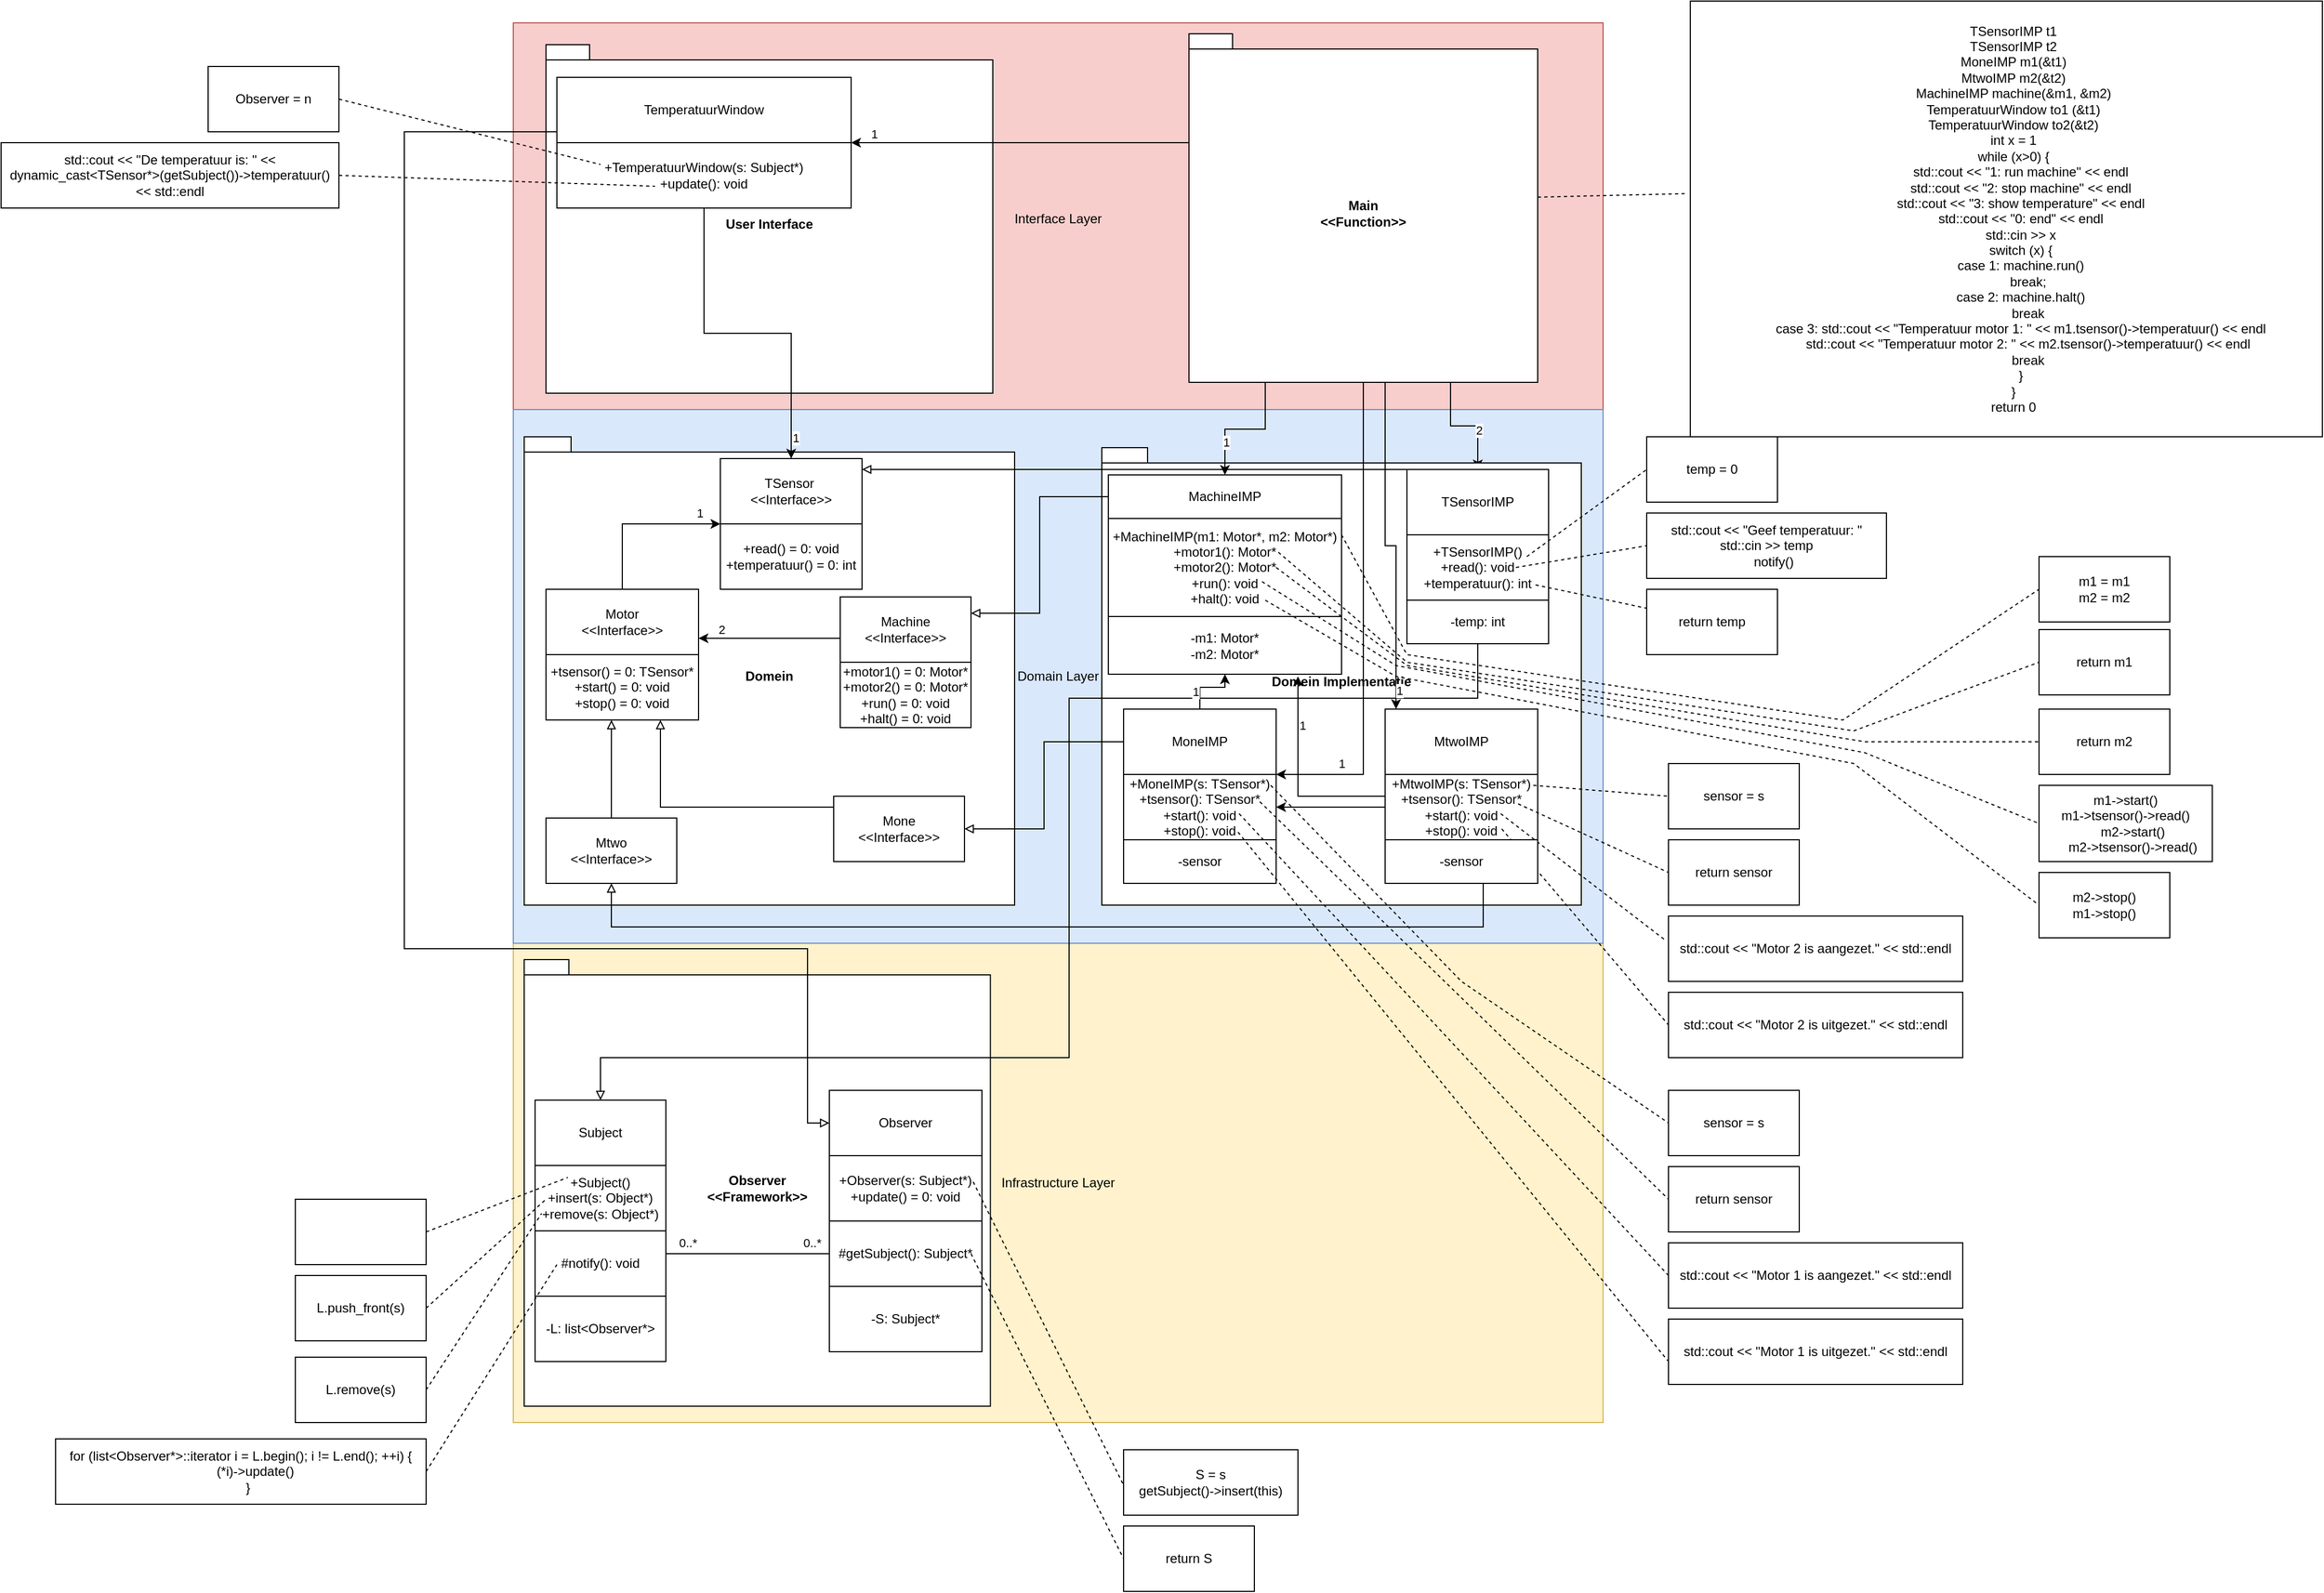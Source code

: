 <mxfile version="21.3.7" type="device">
  <diagram name="Pagina-1" id="yC-AG7X7mgxo6E1YD-5C">
    <mxGraphModel dx="2048" dy="1863" grid="1" gridSize="10" guides="1" tooltips="1" connect="1" arrows="1" fold="1" page="1" pageScale="1" pageWidth="827" pageHeight="1169" math="0" shadow="0">
      <root>
        <mxCell id="0" />
        <mxCell id="1" parent="0" />
        <mxCell id="Kxxd0aBfSA8q7dgwN72d-8" value="" style="group" parent="1" vertex="1" connectable="0">
          <mxGeometry width="1000" height="1285" as="geometry" />
        </mxCell>
        <mxCell id="W23P32Y-80gLwB7u09Wh-1" value="Interface Layer" style="rounded=0;whiteSpace=wrap;html=1;fillColor=#f8cecc;strokeColor=#b85450;" parent="Kxxd0aBfSA8q7dgwN72d-8" vertex="1">
          <mxGeometry width="1000.0" height="360" as="geometry" />
        </mxCell>
        <mxCell id="W23P32Y-80gLwB7u09Wh-3" value="Infrastructure Layer" style="rounded=0;whiteSpace=wrap;html=1;fillColor=#fff2cc;strokeColor=#d6b656;" parent="Kxxd0aBfSA8q7dgwN72d-8" vertex="1">
          <mxGeometry y="845" width="1000.0" height="440" as="geometry" />
        </mxCell>
        <mxCell id="W23P32Y-80gLwB7u09Wh-2" value="Domain Layer" style="rounded=0;whiteSpace=wrap;html=1;fillColor=#dae8fc;strokeColor=#6c8ebf;" parent="Kxxd0aBfSA8q7dgwN72d-8" vertex="1">
          <mxGeometry y="355" width="1000.0" height="490" as="geometry" />
        </mxCell>
        <mxCell id="W23P32Y-80gLwB7u09Wh-28" value="Observer&lt;br&gt;&amp;lt;&amp;lt;Framework&amp;gt;&amp;gt;" style="shape=folder;fontStyle=1;spacingTop=10;tabWidth=40;tabHeight=14;tabPosition=left;html=1;whiteSpace=wrap;" parent="Kxxd0aBfSA8q7dgwN72d-8" vertex="1">
          <mxGeometry x="10" y="860" width="427.77" height="410" as="geometry" />
        </mxCell>
        <mxCell id="W23P32Y-80gLwB7u09Wh-42" value="" style="group" parent="Kxxd0aBfSA8q7dgwN72d-8" vertex="1" connectable="0">
          <mxGeometry x="290" y="980" width="140" height="180" as="geometry" />
        </mxCell>
        <mxCell id="W23P32Y-80gLwB7u09Wh-19" value="Observer" style="rounded=0;whiteSpace=wrap;html=1;" parent="W23P32Y-80gLwB7u09Wh-42" vertex="1">
          <mxGeometry width="140" height="60" as="geometry" />
        </mxCell>
        <mxCell id="W23P32Y-80gLwB7u09Wh-39" value="+Observer(s: Subject*)&lt;br&gt;+update() = 0: void" style="rounded=0;whiteSpace=wrap;html=1;" parent="W23P32Y-80gLwB7u09Wh-42" vertex="1">
          <mxGeometry y="60" width="140" height="60" as="geometry" />
        </mxCell>
        <mxCell id="W23P32Y-80gLwB7u09Wh-41" value="#getSubject(): Subject*" style="rounded=0;whiteSpace=wrap;html=1;" parent="W23P32Y-80gLwB7u09Wh-42" vertex="1">
          <mxGeometry y="120" width="140" height="60" as="geometry" />
        </mxCell>
        <mxCell id="JCw252zks9G9PlsVkuu1-75" value="" style="endArrow=none;dashed=1;html=1;rounded=0;entryX=0.009;entryY=0.59;entryDx=0;entryDy=0;entryPerimeter=0;" parent="W23P32Y-80gLwB7u09Wh-42" target="JCw252zks9G9PlsVkuu1-73" edge="1">
          <mxGeometry width="50" height="50" relative="1" as="geometry">
            <mxPoint x="132" y="84" as="sourcePoint" />
            <mxPoint x="182" y="34" as="targetPoint" />
          </mxGeometry>
        </mxCell>
        <mxCell id="JCw252zks9G9PlsVkuu1-76" value="" style="endArrow=none;dashed=1;html=1;rounded=0;entryX=0;entryY=0.5;entryDx=0;entryDy=0;" parent="W23P32Y-80gLwB7u09Wh-42" target="JCw252zks9G9PlsVkuu1-74" edge="1">
          <mxGeometry width="50" height="50" relative="1" as="geometry">
            <mxPoint x="130" y="150" as="sourcePoint" />
            <mxPoint x="180" y="100" as="targetPoint" />
          </mxGeometry>
        </mxCell>
        <mxCell id="JCw252zks9G9PlsVkuu1-83" style="edgeStyle=orthogonalEdgeStyle;rounded=0;orthogonalLoop=1;jettySize=auto;html=1;exitX=0.75;exitY=1;exitDx=0;exitDy=0;exitPerimeter=0;" parent="Kxxd0aBfSA8q7dgwN72d-8" source="W23P32Y-80gLwB7u09Wh-30" target="W23P32Y-80gLwB7u09Wh-24" edge="1">
          <mxGeometry relative="1" as="geometry" />
        </mxCell>
        <mxCell id="JCw252zks9G9PlsVkuu1-84" value="2" style="edgeLabel;html=1;align=center;verticalAlign=middle;resizable=0;points=[];" parent="JCw252zks9G9PlsVkuu1-83" vertex="1" connectable="0">
          <mxGeometry x="0.312" y="1" relative="1" as="geometry">
            <mxPoint as="offset" />
          </mxGeometry>
        </mxCell>
        <mxCell id="W23P32Y-80gLwB7u09Wh-30" value="Main&lt;br&gt;&amp;lt;&amp;lt;Function&amp;gt;&amp;gt;" style="shape=folder;fontStyle=1;spacingTop=10;tabWidth=40;tabHeight=14;tabPosition=left;html=1;whiteSpace=wrap;" parent="Kxxd0aBfSA8q7dgwN72d-8" vertex="1">
          <mxGeometry x="620" y="10" width="320" height="320" as="geometry" />
        </mxCell>
        <mxCell id="Kxxd0aBfSA8q7dgwN72d-10" style="edgeStyle=orthogonalEdgeStyle;rounded=0;orthogonalLoop=1;jettySize=auto;html=1;exitX=1;exitY=0.5;exitDx=0;exitDy=0;entryX=0;entryY=0.5;entryDx=0;entryDy=0;endArrow=none;endFill=0;" parent="Kxxd0aBfSA8q7dgwN72d-8" source="W23P32Y-80gLwB7u09Wh-43" target="W23P32Y-80gLwB7u09Wh-41" edge="1">
          <mxGeometry relative="1" as="geometry">
            <Array as="points">
              <mxPoint x="140" y="1130" />
            </Array>
          </mxGeometry>
        </mxCell>
        <mxCell id="Kxxd0aBfSA8q7dgwN72d-11" value="0..*" style="edgeLabel;html=1;align=center;verticalAlign=middle;resizable=0;points=[];" parent="Kxxd0aBfSA8q7dgwN72d-10" vertex="1" connectable="0">
          <mxGeometry x="0.841" y="1" relative="1" as="geometry">
            <mxPoint y="-9" as="offset" />
          </mxGeometry>
        </mxCell>
        <mxCell id="Kxxd0aBfSA8q7dgwN72d-12" value="0..*" style="edgeLabel;html=1;align=center;verticalAlign=middle;resizable=0;points=[];" parent="Kxxd0aBfSA8q7dgwN72d-10" vertex="1" connectable="0">
          <mxGeometry x="-0.804" y="1" relative="1" as="geometry">
            <mxPoint x="19" y="21" as="offset" />
          </mxGeometry>
        </mxCell>
        <mxCell id="W23P32Y-80gLwB7u09Wh-26" value="Domein Implementatie" style="shape=folder;fontStyle=1;spacingTop=10;tabWidth=40;tabHeight=14;tabPosition=left;html=1;whiteSpace=wrap;" parent="Kxxd0aBfSA8q7dgwN72d-8" vertex="1">
          <mxGeometry x="540" y="390" width="440" height="420" as="geometry" />
        </mxCell>
        <mxCell id="JCw252zks9G9PlsVkuu1-9" value="" style="group" parent="Kxxd0aBfSA8q7dgwN72d-8" vertex="1" connectable="0">
          <mxGeometry x="820" y="410" width="130" height="160" as="geometry" />
        </mxCell>
        <mxCell id="Kxxd0aBfSA8q7dgwN72d-25" value="" style="group" parent="JCw252zks9G9PlsVkuu1-9" vertex="1" connectable="0">
          <mxGeometry width="130" height="120" as="geometry" />
        </mxCell>
        <mxCell id="W23P32Y-80gLwB7u09Wh-24" value="TSensorIMP" style="rounded=0;whiteSpace=wrap;html=1;" parent="Kxxd0aBfSA8q7dgwN72d-25" vertex="1">
          <mxGeometry width="130" height="60" as="geometry" />
        </mxCell>
        <mxCell id="Kxxd0aBfSA8q7dgwN72d-24" value="+TSensorIMP()&lt;br&gt;+read(): void&lt;br&gt;+temperatuur(): int" style="rounded=0;whiteSpace=wrap;html=1;" parent="Kxxd0aBfSA8q7dgwN72d-25" vertex="1">
          <mxGeometry y="60" width="130" height="60" as="geometry" />
        </mxCell>
        <mxCell id="JCw252zks9G9PlsVkuu1-14" value="" style="endArrow=none;dashed=1;html=1;rounded=0;" parent="Kxxd0aBfSA8q7dgwN72d-25" edge="1">
          <mxGeometry width="50" height="50" relative="1" as="geometry">
            <mxPoint x="110" y="80" as="sourcePoint" />
            <mxPoint x="220" as="targetPoint" />
          </mxGeometry>
        </mxCell>
        <mxCell id="JCw252zks9G9PlsVkuu1-15" value="" style="endArrow=none;dashed=1;html=1;rounded=0;entryX=0;entryY=0.5;entryDx=0;entryDy=0;" parent="Kxxd0aBfSA8q7dgwN72d-25" target="JCw252zks9G9PlsVkuu1-11" edge="1">
          <mxGeometry width="50" height="50" relative="1" as="geometry">
            <mxPoint x="100" y="90" as="sourcePoint" />
            <mxPoint x="150" y="40" as="targetPoint" />
          </mxGeometry>
        </mxCell>
        <mxCell id="JCw252zks9G9PlsVkuu1-16" value="" style="endArrow=none;dashed=1;html=1;rounded=0;" parent="Kxxd0aBfSA8q7dgwN72d-25" target="JCw252zks9G9PlsVkuu1-13" edge="1">
          <mxGeometry width="50" height="50" relative="1" as="geometry">
            <mxPoint x="118" y="106" as="sourcePoint" />
            <mxPoint x="168" y="56" as="targetPoint" />
          </mxGeometry>
        </mxCell>
        <mxCell id="JCw252zks9G9PlsVkuu1-8" value="-temp: int" style="rounded=0;whiteSpace=wrap;html=1;" parent="JCw252zks9G9PlsVkuu1-9" vertex="1">
          <mxGeometry y="120" width="130" height="40" as="geometry" />
        </mxCell>
        <mxCell id="JCw252zks9G9PlsVkuu1-22" value="" style="group" parent="Kxxd0aBfSA8q7dgwN72d-8" vertex="1" connectable="0">
          <mxGeometry x="546" y="415" width="214" height="183" as="geometry" />
        </mxCell>
        <mxCell id="JCw252zks9G9PlsVkuu1-18" value="-m1: Motor*&lt;br&gt;-m2: Motor*" style="rounded=0;whiteSpace=wrap;html=1;" parent="JCw252zks9G9PlsVkuu1-22" vertex="1">
          <mxGeometry y="130" width="214" height="53" as="geometry" />
        </mxCell>
        <mxCell id="Kxxd0aBfSA8q7dgwN72d-22" value="" style="group" parent="JCw252zks9G9PlsVkuu1-22" vertex="1" connectable="0">
          <mxGeometry width="214" height="130" as="geometry" />
        </mxCell>
        <mxCell id="W23P32Y-80gLwB7u09Wh-21" value="MachineIMP" style="rounded=0;whiteSpace=wrap;html=1;" parent="Kxxd0aBfSA8q7dgwN72d-22" vertex="1">
          <mxGeometry width="214" height="40" as="geometry" />
        </mxCell>
        <mxCell id="Kxxd0aBfSA8q7dgwN72d-21" value="+MachineIMP(m1: Motor*, m2: Motor*)&lt;br&gt;+motor1(): Motor*&lt;br&gt;+motor2(): Motor*&lt;br&gt;+run(): void&lt;br&gt;+halt(): void" style="rounded=0;whiteSpace=wrap;html=1;" parent="Kxxd0aBfSA8q7dgwN72d-22" vertex="1">
          <mxGeometry y="40" width="214" height="90" as="geometry" />
        </mxCell>
        <mxCell id="JCw252zks9G9PlsVkuu1-30" value="" style="endArrow=none;dashed=1;html=1;rounded=0;entryX=0;entryY=0.5;entryDx=0;entryDy=0;" parent="Kxxd0aBfSA8q7dgwN72d-22" target="JCw252zks9G9PlsVkuu1-23" edge="1">
          <mxGeometry width="50" height="50" relative="1" as="geometry">
            <mxPoint x="156" y="71" as="sourcePoint" />
            <mxPoint x="206" y="21" as="targetPoint" />
            <Array as="points">
              <mxPoint x="274" y="172" />
              <mxPoint x="684" y="235" />
            </Array>
          </mxGeometry>
        </mxCell>
        <mxCell id="JCw252zks9G9PlsVkuu1-32" value="" style="endArrow=none;dashed=1;html=1;rounded=0;entryX=0;entryY=0.5;entryDx=0;entryDy=0;" parent="Kxxd0aBfSA8q7dgwN72d-22" target="JCw252zks9G9PlsVkuu1-24" edge="1">
          <mxGeometry width="50" height="50" relative="1" as="geometry">
            <mxPoint x="154" y="85" as="sourcePoint" />
            <mxPoint x="204" y="35" as="targetPoint" />
            <Array as="points">
              <mxPoint x="274" y="175" />
              <mxPoint x="694" y="245" />
            </Array>
          </mxGeometry>
        </mxCell>
        <mxCell id="JCw252zks9G9PlsVkuu1-33" value="" style="endArrow=none;dashed=1;html=1;rounded=0;entryX=0;entryY=0.5;entryDx=0;entryDy=0;" parent="Kxxd0aBfSA8q7dgwN72d-22" target="JCw252zks9G9PlsVkuu1-25" edge="1">
          <mxGeometry width="50" height="50" relative="1" as="geometry">
            <mxPoint x="141" y="98" as="sourcePoint" />
            <mxPoint x="191" y="48" as="targetPoint" />
            <Array as="points">
              <mxPoint x="264" y="175" />
              <mxPoint x="694" y="255" />
            </Array>
          </mxGeometry>
        </mxCell>
        <mxCell id="JCw252zks9G9PlsVkuu1-34" value="" style="endArrow=none;dashed=1;html=1;rounded=0;entryX=0;entryY=0.5;entryDx=0;entryDy=0;" parent="Kxxd0aBfSA8q7dgwN72d-22" target="JCw252zks9G9PlsVkuu1-28" edge="1">
          <mxGeometry width="50" height="50" relative="1" as="geometry">
            <mxPoint x="144" y="115" as="sourcePoint" />
            <mxPoint x="194" y="65" as="targetPoint" />
            <Array as="points">
              <mxPoint x="264" y="185" />
              <mxPoint x="684" y="265" />
            </Array>
          </mxGeometry>
        </mxCell>
        <mxCell id="JCw252zks9G9PlsVkuu1-29" value="" style="endArrow=none;dashed=1;html=1;rounded=0;entryX=0;entryY=0.5;entryDx=0;entryDy=0;" parent="Kxxd0aBfSA8q7dgwN72d-8" target="JCw252zks9G9PlsVkuu1-20" edge="1">
          <mxGeometry width="50" height="50" relative="1" as="geometry">
            <mxPoint x="760" y="470" as="sourcePoint" />
            <mxPoint x="870" y="350" as="targetPoint" />
            <Array as="points">
              <mxPoint x="820" y="580" />
              <mxPoint x="1220" y="640" />
            </Array>
          </mxGeometry>
        </mxCell>
        <mxCell id="JCw252zks9G9PlsVkuu1-37" value="" style="group" parent="Kxxd0aBfSA8q7dgwN72d-8" vertex="1" connectable="0">
          <mxGeometry x="560" y="630" width="140" height="160" as="geometry" />
        </mxCell>
        <mxCell id="JCw252zks9G9PlsVkuu1-36" value="-sensor" style="rounded=0;whiteSpace=wrap;html=1;" parent="JCw252zks9G9PlsVkuu1-37" vertex="1">
          <mxGeometry y="120" width="140" height="40" as="geometry" />
        </mxCell>
        <mxCell id="Kxxd0aBfSA8q7dgwN72d-30" value="" style="group" parent="JCw252zks9G9PlsVkuu1-37" vertex="1" connectable="0">
          <mxGeometry width="140" height="120" as="geometry" />
        </mxCell>
        <mxCell id="W23P32Y-80gLwB7u09Wh-25" value="MoneIMP" style="rounded=0;whiteSpace=wrap;html=1;" parent="Kxxd0aBfSA8q7dgwN72d-30" vertex="1">
          <mxGeometry width="140" height="60" as="geometry" />
        </mxCell>
        <mxCell id="Kxxd0aBfSA8q7dgwN72d-29" value="+MoneIMP(s: TSensor*)&lt;br&gt;+tsensor(): TSensor*&lt;br&gt;+start(): void&lt;br&gt;+stop(): void" style="rounded=0;whiteSpace=wrap;html=1;" parent="Kxxd0aBfSA8q7dgwN72d-30" vertex="1">
          <mxGeometry y="60" width="140" height="60" as="geometry" />
        </mxCell>
        <mxCell id="JCw252zks9G9PlsVkuu1-55" value="" style="endArrow=none;dashed=1;html=1;rounded=0;entryX=0;entryY=0.5;entryDx=0;entryDy=0;" parent="Kxxd0aBfSA8q7dgwN72d-30" target="JCw252zks9G9PlsVkuu1-51" edge="1">
          <mxGeometry width="50" height="50" relative="1" as="geometry">
            <mxPoint x="135" y="70" as="sourcePoint" />
            <mxPoint x="185" y="20" as="targetPoint" />
            <Array as="points">
              <mxPoint x="310" y="250" />
            </Array>
          </mxGeometry>
        </mxCell>
        <mxCell id="JCw252zks9G9PlsVkuu1-57" value="" style="endArrow=none;dashed=1;html=1;rounded=0;entryX=0;entryY=0.5;entryDx=0;entryDy=0;" parent="Kxxd0aBfSA8q7dgwN72d-30" target="JCw252zks9G9PlsVkuu1-52" edge="1">
          <mxGeometry width="50" height="50" relative="1" as="geometry">
            <mxPoint x="125" y="85" as="sourcePoint" />
            <mxPoint x="175" y="35" as="targetPoint" />
          </mxGeometry>
        </mxCell>
        <mxCell id="JCw252zks9G9PlsVkuu1-59" value="" style="endArrow=none;dashed=1;html=1;rounded=0;entryX=0;entryY=0.5;entryDx=0;entryDy=0;" parent="Kxxd0aBfSA8q7dgwN72d-30" target="JCw252zks9G9PlsVkuu1-53" edge="1">
          <mxGeometry width="50" height="50" relative="1" as="geometry">
            <mxPoint x="106" y="96" as="sourcePoint" />
            <mxPoint x="156" y="46" as="targetPoint" />
          </mxGeometry>
        </mxCell>
        <mxCell id="JCw252zks9G9PlsVkuu1-60" value="" style="endArrow=none;dashed=1;html=1;rounded=0;entryX=-0.002;entryY=0.639;entryDx=0;entryDy=0;entryPerimeter=0;" parent="Kxxd0aBfSA8q7dgwN72d-30" target="JCw252zks9G9PlsVkuu1-54" edge="1">
          <mxGeometry width="50" height="50" relative="1" as="geometry">
            <mxPoint x="105" y="113" as="sourcePoint" />
            <mxPoint x="155" y="63" as="targetPoint" />
          </mxGeometry>
        </mxCell>
        <mxCell id="JCw252zks9G9PlsVkuu1-38" value="" style="group" parent="Kxxd0aBfSA8q7dgwN72d-8" vertex="1" connectable="0">
          <mxGeometry x="800" y="630" width="140" height="160" as="geometry" />
        </mxCell>
        <mxCell id="JCw252zks9G9PlsVkuu1-39" value="" style="group" parent="JCw252zks9G9PlsVkuu1-38" vertex="1" connectable="0">
          <mxGeometry width="140" height="120" as="geometry" />
        </mxCell>
        <mxCell id="JCw252zks9G9PlsVkuu1-40" value="MtwoIMP" style="rounded=0;whiteSpace=wrap;html=1;" parent="JCw252zks9G9PlsVkuu1-39" vertex="1">
          <mxGeometry width="140" height="60" as="geometry" />
        </mxCell>
        <mxCell id="JCw252zks9G9PlsVkuu1-93" style="edgeStyle=orthogonalEdgeStyle;rounded=0;orthogonalLoop=1;jettySize=auto;html=1;" parent="JCw252zks9G9PlsVkuu1-39" source="JCw252zks9G9PlsVkuu1-41" edge="1">
          <mxGeometry relative="1" as="geometry">
            <mxPoint x="-80" y="-30" as="targetPoint" />
            <Array as="points">
              <mxPoint x="-80" y="80" />
            </Array>
          </mxGeometry>
        </mxCell>
        <mxCell id="JCw252zks9G9PlsVkuu1-94" value="1" style="edgeLabel;html=1;align=center;verticalAlign=middle;resizable=0;points=[];" parent="JCw252zks9G9PlsVkuu1-93" vertex="1" connectable="0">
          <mxGeometry x="0.53" y="-4" relative="1" as="geometry">
            <mxPoint as="offset" />
          </mxGeometry>
        </mxCell>
        <mxCell id="JCw252zks9G9PlsVkuu1-41" value="+MtwoIMP(s: TSensor*)&lt;br&gt;+tsensor(): TSensor*&lt;br&gt;+start(): void&lt;br&gt;+stop(): void" style="rounded=0;whiteSpace=wrap;html=1;" parent="JCw252zks9G9PlsVkuu1-39" vertex="1">
          <mxGeometry y="60" width="140" height="60" as="geometry" />
        </mxCell>
        <mxCell id="JCw252zks9G9PlsVkuu1-43" value="" style="endArrow=none;dashed=1;html=1;rounded=0;" parent="JCw252zks9G9PlsVkuu1-39" edge="1">
          <mxGeometry width="50" height="50" relative="1" as="geometry">
            <mxPoint x="136" y="70" as="sourcePoint" />
            <mxPoint x="260" y="80" as="targetPoint" />
          </mxGeometry>
        </mxCell>
        <mxCell id="JCw252zks9G9PlsVkuu1-48" value="" style="endArrow=none;dashed=1;html=1;rounded=0;entryX=0;entryY=0.5;entryDx=0;entryDy=0;" parent="JCw252zks9G9PlsVkuu1-39" target="JCw252zks9G9PlsVkuu1-45" edge="1">
          <mxGeometry width="50" height="50" relative="1" as="geometry">
            <mxPoint x="122" y="87" as="sourcePoint" />
            <mxPoint x="172" y="37" as="targetPoint" />
          </mxGeometry>
        </mxCell>
        <mxCell id="JCw252zks9G9PlsVkuu1-49" value="" style="endArrow=none;dashed=1;html=1;rounded=0;entryX=-0.007;entryY=0.383;entryDx=0;entryDy=0;entryPerimeter=0;" parent="JCw252zks9G9PlsVkuu1-39" target="JCw252zks9G9PlsVkuu1-46" edge="1">
          <mxGeometry width="50" height="50" relative="1" as="geometry">
            <mxPoint x="106" y="96" as="sourcePoint" />
            <mxPoint x="156" y="46" as="targetPoint" />
          </mxGeometry>
        </mxCell>
        <mxCell id="JCw252zks9G9PlsVkuu1-50" value="" style="endArrow=none;dashed=1;html=1;rounded=0;entryX=0;entryY=0.5;entryDx=0;entryDy=0;" parent="JCw252zks9G9PlsVkuu1-39" target="JCw252zks9G9PlsVkuu1-47" edge="1">
          <mxGeometry width="50" height="50" relative="1" as="geometry">
            <mxPoint x="107" y="110" as="sourcePoint" />
            <mxPoint x="157" y="60" as="targetPoint" />
          </mxGeometry>
        </mxCell>
        <mxCell id="JCw252zks9G9PlsVkuu1-42" value="-sensor" style="rounded=0;whiteSpace=wrap;html=1;" parent="JCw252zks9G9PlsVkuu1-38" vertex="1">
          <mxGeometry y="120" width="140" height="40" as="geometry" />
        </mxCell>
        <mxCell id="W23P32Y-80gLwB7u09Wh-45" value="" style="group" parent="Kxxd0aBfSA8q7dgwN72d-8" vertex="1" connectable="0">
          <mxGeometry x="20" y="989" width="120" height="180" as="geometry" />
        </mxCell>
        <mxCell id="W23P32Y-80gLwB7u09Wh-20" value="Subject" style="rounded=0;whiteSpace=wrap;html=1;" parent="W23P32Y-80gLwB7u09Wh-45" vertex="1">
          <mxGeometry width="120" height="60" as="geometry" />
        </mxCell>
        <mxCell id="W23P32Y-80gLwB7u09Wh-43" value="+Subject()&lt;br&gt;+insert(s: Object*)&lt;br&gt;+remove(s: Object*)" style="rounded=0;whiteSpace=wrap;html=1;" parent="W23P32Y-80gLwB7u09Wh-45" vertex="1">
          <mxGeometry y="60" width="120" height="60" as="geometry" />
        </mxCell>
        <mxCell id="W23P32Y-80gLwB7u09Wh-44" value="#notify(): void" style="rounded=0;whiteSpace=wrap;html=1;" parent="W23P32Y-80gLwB7u09Wh-45" vertex="1">
          <mxGeometry y="120" width="120" height="60" as="geometry" />
        </mxCell>
        <mxCell id="JCw252zks9G9PlsVkuu1-65" value="-L: list&amp;lt;Observer*&amp;gt;" style="rounded=0;whiteSpace=wrap;html=1;" parent="Kxxd0aBfSA8q7dgwN72d-8" vertex="1">
          <mxGeometry x="20" y="1169" width="120" height="60" as="geometry" />
        </mxCell>
        <mxCell id="JCw252zks9G9PlsVkuu1-68" value="" style="endArrow=none;dashed=1;html=1;rounded=0;exitX=1;exitY=0.5;exitDx=0;exitDy=0;" parent="Kxxd0aBfSA8q7dgwN72d-8" source="JCw252zks9G9PlsVkuu1-63" edge="1">
          <mxGeometry width="50" height="50" relative="1" as="geometry">
            <mxPoint y="1110" as="sourcePoint" />
            <mxPoint x="50" y="1060" as="targetPoint" />
          </mxGeometry>
        </mxCell>
        <mxCell id="JCw252zks9G9PlsVkuu1-72" value="-S: Subject*" style="rounded=0;whiteSpace=wrap;html=1;" parent="Kxxd0aBfSA8q7dgwN72d-8" vertex="1">
          <mxGeometry x="290" y="1160" width="140" height="60" as="geometry" />
        </mxCell>
        <mxCell id="JCw252zks9G9PlsVkuu1-78" value="" style="endArrow=none;dashed=1;html=1;rounded=0;entryX=-0.009;entryY=0.442;entryDx=0;entryDy=0;entryPerimeter=0;" parent="Kxxd0aBfSA8q7dgwN72d-8" target="JCw252zks9G9PlsVkuu1-77" edge="1">
          <mxGeometry width="50" height="50" relative="1" as="geometry">
            <mxPoint x="940" y="160" as="sourcePoint" />
            <mxPoint x="990" y="110" as="targetPoint" />
          </mxGeometry>
        </mxCell>
        <mxCell id="JCw252zks9G9PlsVkuu1-79" style="edgeStyle=orthogonalEdgeStyle;rounded=0;orthogonalLoop=1;jettySize=auto;html=1;entryX=0.5;entryY=0;entryDx=0;entryDy=0;endArrow=block;endFill=0;" parent="Kxxd0aBfSA8q7dgwN72d-8" source="JCw252zks9G9PlsVkuu1-8" target="W23P32Y-80gLwB7u09Wh-20" edge="1">
          <mxGeometry relative="1" as="geometry">
            <mxPoint x="870" y="640" as="targetPoint" />
            <Array as="points">
              <mxPoint x="885" y="620" />
              <mxPoint x="510" y="620" />
              <mxPoint x="510" y="950" />
              <mxPoint x="80" y="950" />
            </Array>
          </mxGeometry>
        </mxCell>
        <mxCell id="JCw252zks9G9PlsVkuu1-81" style="edgeStyle=orthogonalEdgeStyle;rounded=0;orthogonalLoop=1;jettySize=auto;html=1;entryX=0.5;entryY=0;entryDx=0;entryDy=0;" parent="Kxxd0aBfSA8q7dgwN72d-8" source="W23P32Y-80gLwB7u09Wh-30" target="W23P32Y-80gLwB7u09Wh-21" edge="1">
          <mxGeometry relative="1" as="geometry">
            <Array as="points">
              <mxPoint x="690" y="373" />
              <mxPoint x="653" y="373" />
            </Array>
          </mxGeometry>
        </mxCell>
        <mxCell id="JCw252zks9G9PlsVkuu1-82" value="1" style="edgeLabel;html=1;align=center;verticalAlign=middle;resizable=0;points=[];" parent="JCw252zks9G9PlsVkuu1-81" vertex="1" connectable="0">
          <mxGeometry x="0.508" y="1" relative="1" as="geometry">
            <mxPoint as="offset" />
          </mxGeometry>
        </mxCell>
        <mxCell id="JCw252zks9G9PlsVkuu1-85" style="edgeStyle=orthogonalEdgeStyle;rounded=0;orthogonalLoop=1;jettySize=auto;html=1;" parent="Kxxd0aBfSA8q7dgwN72d-8" source="W23P32Y-80gLwB7u09Wh-30" target="JCw252zks9G9PlsVkuu1-40" edge="1">
          <mxGeometry relative="1" as="geometry">
            <Array as="points">
              <mxPoint x="800" y="480" />
              <mxPoint x="810" y="480" />
            </Array>
          </mxGeometry>
        </mxCell>
        <mxCell id="JCw252zks9G9PlsVkuu1-87" value="1" style="edgeLabel;html=1;align=center;verticalAlign=middle;resizable=0;points=[];" parent="JCw252zks9G9PlsVkuu1-85" vertex="1" connectable="0">
          <mxGeometry x="0.908" y="3" relative="1" as="geometry">
            <mxPoint y="-3" as="offset" />
          </mxGeometry>
        </mxCell>
        <mxCell id="JCw252zks9G9PlsVkuu1-88" style="edgeStyle=orthogonalEdgeStyle;rounded=0;orthogonalLoop=1;jettySize=auto;html=1;entryX=1;entryY=0;entryDx=0;entryDy=0;" parent="Kxxd0aBfSA8q7dgwN72d-8" source="W23P32Y-80gLwB7u09Wh-30" target="Kxxd0aBfSA8q7dgwN72d-29" edge="1">
          <mxGeometry relative="1" as="geometry">
            <Array as="points">
              <mxPoint x="780" y="690" />
            </Array>
          </mxGeometry>
        </mxCell>
        <mxCell id="JCw252zks9G9PlsVkuu1-89" value="1" style="edgeLabel;html=1;align=center;verticalAlign=middle;resizable=0;points=[];" parent="JCw252zks9G9PlsVkuu1-88" vertex="1" connectable="0">
          <mxGeometry x="0.905" y="2" relative="1" as="geometry">
            <mxPoint x="39" y="-12" as="offset" />
          </mxGeometry>
        </mxCell>
        <mxCell id="JCw252zks9G9PlsVkuu1-90" style="edgeStyle=orthogonalEdgeStyle;rounded=0;orthogonalLoop=1;jettySize=auto;html=1;" parent="Kxxd0aBfSA8q7dgwN72d-8" source="W23P32Y-80gLwB7u09Wh-25" target="JCw252zks9G9PlsVkuu1-18" edge="1">
          <mxGeometry relative="1" as="geometry" />
        </mxCell>
        <mxCell id="JCw252zks9G9PlsVkuu1-91" value="1" style="edgeLabel;html=1;align=center;verticalAlign=middle;resizable=0;points=[];" parent="JCw252zks9G9PlsVkuu1-90" vertex="1" connectable="0">
          <mxGeometry x="-0.415" y="-1" relative="1" as="geometry">
            <mxPoint x="-5" as="offset" />
          </mxGeometry>
        </mxCell>
        <mxCell id="JCw252zks9G9PlsVkuu1-92" value="" style="edgeStyle=orthogonalEdgeStyle;rounded=0;orthogonalLoop=1;jettySize=auto;html=1;" parent="Kxxd0aBfSA8q7dgwN72d-8" source="JCw252zks9G9PlsVkuu1-41" target="Kxxd0aBfSA8q7dgwN72d-29" edge="1">
          <mxGeometry relative="1" as="geometry" />
        </mxCell>
        <mxCell id="W23P32Y-80gLwB7u09Wh-27" value="Domein" style="shape=folder;fontStyle=1;spacingTop=10;tabWidth=40;tabHeight=14;tabPosition=left;html=1;whiteSpace=wrap;" parent="1" vertex="1">
          <mxGeometry x="10" y="380" width="450" height="430" as="geometry" />
        </mxCell>
        <mxCell id="Kxxd0aBfSA8q7dgwN72d-13" style="edgeStyle=orthogonalEdgeStyle;rounded=0;orthogonalLoop=1;jettySize=auto;html=1;entryX=0.75;entryY=1;entryDx=0;entryDy=0;endArrow=block;endFill=0;" parent="1" source="W23P32Y-80gLwB7u09Wh-17" target="W23P32Y-80gLwB7u09Wh-32" edge="1">
          <mxGeometry relative="1" as="geometry">
            <Array as="points">
              <mxPoint x="135" y="720" />
            </Array>
          </mxGeometry>
        </mxCell>
        <mxCell id="W23P32Y-80gLwB7u09Wh-17" value="Mone&lt;br&gt;&amp;lt;&amp;lt;Interface&amp;gt;&amp;gt;" style="rounded=0;whiteSpace=wrap;html=1;" parent="1" vertex="1">
          <mxGeometry x="294" y="710" width="120" height="60" as="geometry" />
        </mxCell>
        <mxCell id="Kxxd0aBfSA8q7dgwN72d-14" style="edgeStyle=orthogonalEdgeStyle;rounded=0;orthogonalLoop=1;jettySize=auto;html=1;entryX=0.429;entryY=1;entryDx=0;entryDy=0;entryPerimeter=0;endArrow=block;endFill=0;" parent="1" source="W23P32Y-80gLwB7u09Wh-18" target="W23P32Y-80gLwB7u09Wh-32" edge="1">
          <mxGeometry relative="1" as="geometry" />
        </mxCell>
        <mxCell id="W23P32Y-80gLwB7u09Wh-18" value="Mtwo&lt;br&gt;&amp;lt;&amp;lt;Interface&amp;gt;&amp;gt;" style="rounded=0;whiteSpace=wrap;html=1;" parent="1" vertex="1">
          <mxGeometry x="30.0" y="730" width="120" height="60" as="geometry" />
        </mxCell>
        <mxCell id="W23P32Y-80gLwB7u09Wh-29" value="User Interface" style="shape=folder;fontStyle=1;spacingTop=10;tabWidth=40;tabHeight=14;tabPosition=left;html=1;whiteSpace=wrap;" parent="1" vertex="1">
          <mxGeometry x="30" y="20" width="410" height="320" as="geometry" />
        </mxCell>
        <mxCell id="Kxxd0aBfSA8q7dgwN72d-4" style="edgeStyle=orthogonalEdgeStyle;rounded=0;orthogonalLoop=1;jettySize=auto;html=1;exitX=0;exitY=0;exitDx=0;exitDy=167;exitPerimeter=0;entryX=1;entryY=1;entryDx=0;entryDy=0;" parent="1" source="W23P32Y-80gLwB7u09Wh-30" target="W23P32Y-80gLwB7u09Wh-37" edge="1">
          <mxGeometry relative="1" as="geometry">
            <Array as="points">
              <mxPoint x="620" y="110" />
            </Array>
          </mxGeometry>
        </mxCell>
        <mxCell id="Kxxd0aBfSA8q7dgwN72d-5" value="1" style="edgeLabel;html=1;align=center;verticalAlign=middle;resizable=0;points=[];" parent="Kxxd0aBfSA8q7dgwN72d-4" vertex="1" connectable="0">
          <mxGeometry x="0.891" y="-4" relative="1" as="geometry">
            <mxPoint y="-4" as="offset" />
          </mxGeometry>
        </mxCell>
        <mxCell id="W23P32Y-80gLwB7u09Wh-34" value="" style="group" parent="1" vertex="1" connectable="0">
          <mxGeometry x="300" y="527" width="120" height="120" as="geometry" />
        </mxCell>
        <mxCell id="W23P32Y-80gLwB7u09Wh-14" value="Machine&lt;br&gt;&amp;lt;&amp;lt;Interface&amp;gt;&amp;gt;" style="rounded=0;whiteSpace=wrap;html=1;" parent="W23P32Y-80gLwB7u09Wh-34" vertex="1">
          <mxGeometry width="120" height="60" as="geometry" />
        </mxCell>
        <mxCell id="W23P32Y-80gLwB7u09Wh-31" value="+motor1() = 0: Motor*&lt;br&gt;+motor2() = 0: Motor*&lt;br&gt;+run() = 0: void&lt;br&gt;+halt() = 0: void" style="rounded=0;whiteSpace=wrap;html=1;" parent="W23P32Y-80gLwB7u09Wh-34" vertex="1">
          <mxGeometry y="60" width="120" height="60" as="geometry" />
        </mxCell>
        <mxCell id="W23P32Y-80gLwB7u09Wh-35" value="" style="group" parent="1" vertex="1" connectable="0">
          <mxGeometry x="30" y="520" width="140" height="120" as="geometry" />
        </mxCell>
        <mxCell id="W23P32Y-80gLwB7u09Wh-15" value="Motor&lt;br&gt;&amp;lt;&amp;lt;Interface&amp;gt;&amp;gt;" style="rounded=0;whiteSpace=wrap;html=1;" parent="W23P32Y-80gLwB7u09Wh-35" vertex="1">
          <mxGeometry width="140" height="60" as="geometry" />
        </mxCell>
        <mxCell id="W23P32Y-80gLwB7u09Wh-32" value="+tsensor() = 0: TSensor*&lt;br&gt;+start() = 0: void&lt;br&gt;+stop() = 0: void" style="rounded=0;whiteSpace=wrap;html=1;" parent="W23P32Y-80gLwB7u09Wh-35" vertex="1">
          <mxGeometry y="60" width="140" height="60" as="geometry" />
        </mxCell>
        <mxCell id="W23P32Y-80gLwB7u09Wh-36" value="" style="group" parent="1" vertex="1" connectable="0">
          <mxGeometry x="190" y="400" width="130" height="120" as="geometry" />
        </mxCell>
        <mxCell id="W23P32Y-80gLwB7u09Wh-16" value="TSensor&amp;nbsp;&lt;br&gt;&amp;lt;&amp;lt;Interface&amp;gt;&amp;gt;" style="rounded=0;whiteSpace=wrap;html=1;" parent="W23P32Y-80gLwB7u09Wh-36" vertex="1">
          <mxGeometry width="130" height="60" as="geometry" />
        </mxCell>
        <mxCell id="W23P32Y-80gLwB7u09Wh-33" value="+read() = 0: void&lt;br&gt;+temperatuur() = 0: int" style="rounded=0;whiteSpace=wrap;html=1;" parent="W23P32Y-80gLwB7u09Wh-36" vertex="1">
          <mxGeometry y="60" width="130" height="60" as="geometry" />
        </mxCell>
        <mxCell id="W23P32Y-80gLwB7u09Wh-40" value="" style="group" parent="1" vertex="1" connectable="0">
          <mxGeometry x="40" y="50" width="270" height="120" as="geometry" />
        </mxCell>
        <mxCell id="W23P32Y-80gLwB7u09Wh-37" value="TemperatuurWindow" style="rounded=0;whiteSpace=wrap;html=1;" parent="W23P32Y-80gLwB7u09Wh-40" vertex="1">
          <mxGeometry width="270" height="60" as="geometry" />
        </mxCell>
        <mxCell id="W23P32Y-80gLwB7u09Wh-38" value="+TemperatuurWindow(s: Subject*)&lt;br&gt;+update(): void" style="rounded=0;whiteSpace=wrap;html=1;" parent="W23P32Y-80gLwB7u09Wh-40" vertex="1">
          <mxGeometry y="60" width="270" height="60" as="geometry" />
        </mxCell>
        <mxCell id="JCw252zks9G9PlsVkuu1-7" value="" style="endArrow=none;dashed=1;html=1;rounded=0;exitX=1;exitY=0.5;exitDx=0;exitDy=0;" parent="W23P32Y-80gLwB7u09Wh-40" source="JCw252zks9G9PlsVkuu1-6" edge="1">
          <mxGeometry width="50" height="50" relative="1" as="geometry">
            <mxPoint x="40" y="150" as="sourcePoint" />
            <mxPoint x="90" y="100" as="targetPoint" />
          </mxGeometry>
        </mxCell>
        <mxCell id="W23P32Y-80gLwB7u09Wh-46" style="edgeStyle=orthogonalEdgeStyle;rounded=0;orthogonalLoop=1;jettySize=auto;html=1;endArrow=block;endFill=0;" parent="1" source="W23P32Y-80gLwB7u09Wh-37" target="W23P32Y-80gLwB7u09Wh-19" edge="1">
          <mxGeometry relative="1" as="geometry">
            <Array as="points">
              <mxPoint x="-100" y="100" />
              <mxPoint x="-100" y="850" />
              <mxPoint x="270" y="850" />
              <mxPoint x="270" y="1010" />
            </Array>
          </mxGeometry>
        </mxCell>
        <mxCell id="Kxxd0aBfSA8q7dgwN72d-15" style="edgeStyle=orthogonalEdgeStyle;rounded=0;orthogonalLoop=1;jettySize=auto;html=1;exitX=0;exitY=0.5;exitDx=0;exitDy=0;entryX=1;entryY=0.75;entryDx=0;entryDy=0;" parent="1" source="W23P32Y-80gLwB7u09Wh-14" target="W23P32Y-80gLwB7u09Wh-15" edge="1">
          <mxGeometry relative="1" as="geometry">
            <Array as="points">
              <mxPoint x="300" y="565" />
            </Array>
          </mxGeometry>
        </mxCell>
        <mxCell id="Kxxd0aBfSA8q7dgwN72d-16" value="2" style="edgeLabel;html=1;align=center;verticalAlign=middle;resizable=0;points=[];" parent="Kxxd0aBfSA8q7dgwN72d-15" vertex="1" connectable="0">
          <mxGeometry x="0.734" relative="1" as="geometry">
            <mxPoint x="2" y="-8" as="offset" />
          </mxGeometry>
        </mxCell>
        <mxCell id="Kxxd0aBfSA8q7dgwN72d-17" style="edgeStyle=orthogonalEdgeStyle;rounded=0;orthogonalLoop=1;jettySize=auto;html=1;entryX=0.5;entryY=0;entryDx=0;entryDy=0;endArrow=none;endFill=0;startArrow=classic;startFill=1;" parent="1" source="W23P32Y-80gLwB7u09Wh-33" target="W23P32Y-80gLwB7u09Wh-15" edge="1">
          <mxGeometry relative="1" as="geometry">
            <Array as="points">
              <mxPoint x="100" y="460" />
            </Array>
          </mxGeometry>
        </mxCell>
        <mxCell id="Kxxd0aBfSA8q7dgwN72d-18" value="1" style="edgeLabel;html=1;align=center;verticalAlign=middle;resizable=0;points=[];" parent="Kxxd0aBfSA8q7dgwN72d-17" vertex="1" connectable="0">
          <mxGeometry x="-0.804" y="-3" relative="1" as="geometry">
            <mxPoint x="-5" y="-7" as="offset" />
          </mxGeometry>
        </mxCell>
        <mxCell id="Kxxd0aBfSA8q7dgwN72d-23" style="edgeStyle=orthogonalEdgeStyle;rounded=0;orthogonalLoop=1;jettySize=auto;html=1;entryX=1;entryY=0.25;entryDx=0;entryDy=0;endArrow=block;endFill=0;" parent="1" source="W23P32Y-80gLwB7u09Wh-21" target="W23P32Y-80gLwB7u09Wh-14" edge="1">
          <mxGeometry relative="1" as="geometry" />
        </mxCell>
        <mxCell id="Kxxd0aBfSA8q7dgwN72d-26" style="edgeStyle=orthogonalEdgeStyle;rounded=0;orthogonalLoop=1;jettySize=auto;html=1;endArrow=block;endFill=0;" parent="1" source="W23P32Y-80gLwB7u09Wh-24" edge="1">
          <mxGeometry relative="1" as="geometry">
            <mxPoint x="320" y="410" as="targetPoint" />
            <Array as="points">
              <mxPoint x="320" y="410" />
            </Array>
          </mxGeometry>
        </mxCell>
        <mxCell id="Kxxd0aBfSA8q7dgwN72d-31" style="edgeStyle=orthogonalEdgeStyle;rounded=0;orthogonalLoop=1;jettySize=auto;html=1;entryX=1;entryY=0.5;entryDx=0;entryDy=0;endArrow=block;endFill=0;" parent="1" source="W23P32Y-80gLwB7u09Wh-25" target="W23P32Y-80gLwB7u09Wh-17" edge="1">
          <mxGeometry relative="1" as="geometry" />
        </mxCell>
        <mxCell id="Kxxd0aBfSA8q7dgwN72d-32" style="edgeStyle=orthogonalEdgeStyle;rounded=0;orthogonalLoop=1;jettySize=auto;html=1;entryX=0.5;entryY=1;entryDx=0;entryDy=0;endArrow=block;endFill=0;" parent="1" target="W23P32Y-80gLwB7u09Wh-18" edge="1">
          <mxGeometry relative="1" as="geometry">
            <Array as="points">
              <mxPoint x="890" y="830" />
              <mxPoint x="90" y="830" />
            </Array>
            <mxPoint x="890" y="790" as="sourcePoint" />
          </mxGeometry>
        </mxCell>
        <mxCell id="JCw252zks9G9PlsVkuu1-2" style="edgeStyle=orthogonalEdgeStyle;rounded=0;orthogonalLoop=1;jettySize=auto;html=1;exitX=0.5;exitY=1;exitDx=0;exitDy=0;entryX=0.5;entryY=0;entryDx=0;entryDy=0;" parent="1" source="W23P32Y-80gLwB7u09Wh-38" target="W23P32Y-80gLwB7u09Wh-16" edge="1">
          <mxGeometry relative="1" as="geometry" />
        </mxCell>
        <mxCell id="JCw252zks9G9PlsVkuu1-3" value="1" style="edgeLabel;html=1;align=center;verticalAlign=middle;resizable=0;points=[];" parent="JCw252zks9G9PlsVkuu1-2" vertex="1" connectable="0">
          <mxGeometry x="0.878" y="4" relative="1" as="geometry">
            <mxPoint as="offset" />
          </mxGeometry>
        </mxCell>
        <mxCell id="JCw252zks9G9PlsVkuu1-4" value="" style="endArrow=none;dashed=1;html=1;rounded=0;exitX=1;exitY=0.5;exitDx=0;exitDy=0;" parent="1" source="JCw252zks9G9PlsVkuu1-5" edge="1">
          <mxGeometry width="50" height="50" relative="1" as="geometry">
            <mxPoint x="30" y="180" as="sourcePoint" />
            <mxPoint x="80" y="130" as="targetPoint" />
          </mxGeometry>
        </mxCell>
        <mxCell id="JCw252zks9G9PlsVkuu1-5" value="Observer = n" style="rounded=0;whiteSpace=wrap;html=1;" parent="1" vertex="1">
          <mxGeometry x="-280" y="40" width="120" height="60" as="geometry" />
        </mxCell>
        <mxCell id="JCw252zks9G9PlsVkuu1-6" value="std::cout &amp;lt;&amp;lt; &quot;De temperatuur is: &quot; &amp;lt;&amp;lt; dynamic_cast&amp;lt;TSensor*&amp;gt;(getSubject())-&amp;gt;temperatuur() &amp;lt;&amp;lt; std::endl" style="rounded=0;whiteSpace=wrap;html=1;" parent="1" vertex="1">
          <mxGeometry x="-470" y="110" width="310" height="60" as="geometry" />
        </mxCell>
        <mxCell id="JCw252zks9G9PlsVkuu1-10" value="temp = 0" style="rounded=0;whiteSpace=wrap;html=1;" parent="1" vertex="1">
          <mxGeometry x="1040" y="380" width="120" height="60" as="geometry" />
        </mxCell>
        <mxCell id="JCw252zks9G9PlsVkuu1-11" value="&lt;div&gt;std::cout &amp;lt;&amp;lt; &quot;Geef temperatuur: &quot;&lt;/div&gt;&lt;div&gt;std::cin &amp;gt;&amp;gt; temp&lt;span style=&quot;&quot;&gt;&lt;/span&gt;&lt;/div&gt;&lt;div&gt;&lt;span style=&quot;&quot;&gt;&lt;span style=&quot;&quot;&gt;&lt;span style=&quot;white-space: pre;&quot;&gt;&amp;nbsp;&amp;nbsp;&amp;nbsp;&amp;nbsp;&lt;/span&gt;&lt;/span&gt;notify()&lt;/span&gt;&lt;/div&gt;" style="rounded=0;whiteSpace=wrap;html=1;" parent="1" vertex="1">
          <mxGeometry x="1040" y="450" width="220" height="60" as="geometry" />
        </mxCell>
        <mxCell id="JCw252zks9G9PlsVkuu1-13" value="return temp" style="rounded=0;whiteSpace=wrap;html=1;" parent="1" vertex="1">
          <mxGeometry x="1040" y="520" width="120" height="60" as="geometry" />
        </mxCell>
        <mxCell id="JCw252zks9G9PlsVkuu1-20" value="m1 = m1&lt;br&gt;m2 = m2" style="rounded=0;whiteSpace=wrap;html=1;" parent="1" vertex="1">
          <mxGeometry x="1400" y="490" width="120" height="60" as="geometry" />
        </mxCell>
        <mxCell id="JCw252zks9G9PlsVkuu1-23" value="return m1" style="rounded=0;whiteSpace=wrap;html=1;" parent="1" vertex="1">
          <mxGeometry x="1400" y="557" width="120" height="60" as="geometry" />
        </mxCell>
        <mxCell id="JCw252zks9G9PlsVkuu1-24" value="return m2" style="rounded=0;whiteSpace=wrap;html=1;" parent="1" vertex="1">
          <mxGeometry x="1400" y="630" width="120" height="60" as="geometry" />
        </mxCell>
        <mxCell id="JCw252zks9G9PlsVkuu1-25" value="&lt;div&gt;m1-&amp;gt;start()&lt;/div&gt;&lt;div&gt;m1-&amp;gt;tsensor()-&amp;gt;read()&lt;span style=&quot;&quot;&gt;&lt;/span&gt;&lt;/div&gt;&lt;div&gt;&lt;span style=&quot;&quot;&gt;&lt;span style=&quot;&quot;&gt;&lt;span style=&quot;white-space: pre;&quot;&gt;&amp;nbsp;&amp;nbsp;&amp;nbsp;&amp;nbsp;&lt;/span&gt;&lt;/span&gt;m2-&amp;gt;start()&lt;/span&gt;&lt;/div&gt;&lt;div&gt;&lt;span style=&quot;&quot;&gt;&lt;span style=&quot;&quot;&gt;&lt;span style=&quot;white-space: pre;&quot;&gt;&amp;nbsp;&amp;nbsp;&amp;nbsp;&amp;nbsp;&lt;/span&gt;&lt;/span&gt;m2-&amp;gt;tsensor()-&amp;gt;read()&lt;/span&gt;&lt;/div&gt;" style="rounded=0;whiteSpace=wrap;html=1;" parent="1" vertex="1">
          <mxGeometry x="1400" y="700" width="159" height="70" as="geometry" />
        </mxCell>
        <mxCell id="JCw252zks9G9PlsVkuu1-28" value="&lt;div&gt;m2-&amp;gt;stop()&lt;/div&gt;&lt;div&gt;m1-&amp;gt;stop()&lt;span style=&quot;&quot;&gt;&lt;/span&gt;&lt;/div&gt;" style="rounded=0;whiteSpace=wrap;html=1;" parent="1" vertex="1">
          <mxGeometry x="1400" y="780" width="120" height="60" as="geometry" />
        </mxCell>
        <mxCell id="JCw252zks9G9PlsVkuu1-44" value="sensor = s" style="rounded=0;whiteSpace=wrap;html=1;" parent="1" vertex="1">
          <mxGeometry x="1060" y="680" width="120" height="60" as="geometry" />
        </mxCell>
        <mxCell id="JCw252zks9G9PlsVkuu1-45" value="return sensor" style="rounded=0;whiteSpace=wrap;html=1;" parent="1" vertex="1">
          <mxGeometry x="1060" y="750" width="120" height="60" as="geometry" />
        </mxCell>
        <mxCell id="JCw252zks9G9PlsVkuu1-46" value="std::cout &amp;lt;&amp;lt; &quot;Motor 2 is aangezet.&quot; &amp;lt;&amp;lt; std::endl" style="rounded=0;whiteSpace=wrap;html=1;" parent="1" vertex="1">
          <mxGeometry x="1060" y="820" width="270" height="60" as="geometry" />
        </mxCell>
        <mxCell id="JCw252zks9G9PlsVkuu1-47" value="std::cout &amp;lt;&amp;lt; &quot;Motor 2 is uitgezet.&quot; &amp;lt;&amp;lt; std::endl" style="rounded=0;whiteSpace=wrap;html=1;" parent="1" vertex="1">
          <mxGeometry x="1060" y="890" width="270" height="60" as="geometry" />
        </mxCell>
        <mxCell id="JCw252zks9G9PlsVkuu1-51" value="sensor = s" style="rounded=0;whiteSpace=wrap;html=1;" parent="1" vertex="1">
          <mxGeometry x="1060" y="980" width="120" height="60" as="geometry" />
        </mxCell>
        <mxCell id="JCw252zks9G9PlsVkuu1-52" value="return sensor" style="rounded=0;whiteSpace=wrap;html=1;" parent="1" vertex="1">
          <mxGeometry x="1060" y="1050" width="120" height="60" as="geometry" />
        </mxCell>
        <mxCell id="JCw252zks9G9PlsVkuu1-53" value="std::cout &amp;lt;&amp;lt; &quot;Motor 1 is aangezet.&quot; &amp;lt;&amp;lt; std::endl" style="rounded=0;whiteSpace=wrap;html=1;" parent="1" vertex="1">
          <mxGeometry x="1060" y="1120" width="270" height="60" as="geometry" />
        </mxCell>
        <mxCell id="JCw252zks9G9PlsVkuu1-54" value="std::cout &amp;lt;&amp;lt; &quot;Motor 1 is uitgezet.&quot; &amp;lt;&amp;lt; std::endl" style="rounded=0;whiteSpace=wrap;html=1;" parent="1" vertex="1">
          <mxGeometry x="1060" y="1190" width="270" height="60" as="geometry" />
        </mxCell>
        <mxCell id="JCw252zks9G9PlsVkuu1-63" value="" style="rounded=0;whiteSpace=wrap;html=1;" parent="1" vertex="1">
          <mxGeometry x="-200" y="1080" width="120" height="60" as="geometry" />
        </mxCell>
        <mxCell id="JCw252zks9G9PlsVkuu1-64" value="L.push_front(s)" style="rounded=0;whiteSpace=wrap;html=1;" parent="1" vertex="1">
          <mxGeometry x="-200" y="1150" width="120" height="60" as="geometry" />
        </mxCell>
        <mxCell id="JCw252zks9G9PlsVkuu1-66" value="L.remove(s)" style="rounded=0;whiteSpace=wrap;html=1;" parent="1" vertex="1">
          <mxGeometry x="-200" y="1225" width="120" height="60" as="geometry" />
        </mxCell>
        <mxCell id="JCw252zks9G9PlsVkuu1-67" value="&lt;div&gt;for (list&amp;lt;Observer*&amp;gt;::iterator i = L.begin(); i != L.end(); ++i) {&lt;/div&gt;&lt;div&gt;&amp;nbsp; &amp;nbsp; &amp;nbsp; &amp;nbsp; (*i)-&amp;gt;update()&lt;/div&gt;&lt;div&gt;&amp;nbsp; &amp;nbsp; }&lt;/div&gt;" style="rounded=0;whiteSpace=wrap;html=1;" parent="1" vertex="1">
          <mxGeometry x="-420" y="1300" width="340" height="60" as="geometry" />
        </mxCell>
        <mxCell id="JCw252zks9G9PlsVkuu1-69" value="" style="endArrow=none;dashed=1;html=1;rounded=0;exitX=1;exitY=0.5;exitDx=0;exitDy=0;" parent="1" source="JCw252zks9G9PlsVkuu1-64" edge="1">
          <mxGeometry width="50" height="50" relative="1" as="geometry">
            <mxPoint x="-20" y="1130" as="sourcePoint" />
            <mxPoint x="30" y="1080" as="targetPoint" />
          </mxGeometry>
        </mxCell>
        <mxCell id="JCw252zks9G9PlsVkuu1-70" value="" style="endArrow=none;dashed=1;html=1;rounded=0;exitX=1;exitY=0.5;exitDx=0;exitDy=0;" parent="1" source="JCw252zks9G9PlsVkuu1-66" edge="1">
          <mxGeometry width="50" height="50" relative="1" as="geometry">
            <mxPoint x="-24" y="1143" as="sourcePoint" />
            <mxPoint x="26" y="1093" as="targetPoint" />
          </mxGeometry>
        </mxCell>
        <mxCell id="JCw252zks9G9PlsVkuu1-71" value="" style="endArrow=none;dashed=1;html=1;rounded=0;exitX=1;exitY=0.5;exitDx=0;exitDy=0;" parent="1" source="JCw252zks9G9PlsVkuu1-67" edge="1">
          <mxGeometry width="50" height="50" relative="1" as="geometry">
            <mxPoint x="-10" y="1190" as="sourcePoint" />
            <mxPoint x="40" y="1140" as="targetPoint" />
          </mxGeometry>
        </mxCell>
        <mxCell id="JCw252zks9G9PlsVkuu1-73" value="S = s&lt;br&gt;getSubject()-&amp;gt;insert(this)" style="rounded=0;whiteSpace=wrap;html=1;" parent="1" vertex="1">
          <mxGeometry x="560" y="1310" width="160" height="60" as="geometry" />
        </mxCell>
        <mxCell id="JCw252zks9G9PlsVkuu1-74" value="return S" style="rounded=0;whiteSpace=wrap;html=1;" parent="1" vertex="1">
          <mxGeometry x="560" y="1380" width="120" height="60" as="geometry" />
        </mxCell>
        <mxCell id="JCw252zks9G9PlsVkuu1-77" value="&lt;div&gt;&lt;span style=&quot;background-color: initial;&quot;&gt;&amp;nbsp; &amp;nbsp; TSensorIMP t1&lt;/span&gt;&lt;br&gt;&lt;/div&gt;&lt;div&gt;&amp;nbsp; &amp;nbsp; TSensorIMP t2&lt;/div&gt;&lt;div&gt;&amp;nbsp; &amp;nbsp; MoneIMP m1(&amp;amp;t1)&lt;/div&gt;&lt;div&gt;&amp;nbsp; &amp;nbsp; MtwoIMP m2(&amp;amp;t2)&lt;/div&gt;&lt;div&gt;&amp;nbsp; &amp;nbsp; MachineIMP machine(&amp;amp;m1, &amp;amp;m2)&lt;/div&gt;&lt;div&gt;&amp;nbsp; &amp;nbsp; TemperatuurWindow to1 (&amp;amp;t1)&lt;/div&gt;&lt;div&gt;&amp;nbsp; &amp;nbsp; TemperatuurWindow to2(&amp;amp;t2)&lt;/div&gt;&lt;div&gt;&amp;nbsp; &amp;nbsp; int x = 1&lt;/div&gt;&lt;div&gt;&amp;nbsp; &amp;nbsp; while (x&amp;gt;0) {&lt;/div&gt;&lt;div&gt;&amp;nbsp; &amp;nbsp; &amp;nbsp; &amp;nbsp; std::cout &amp;lt;&amp;lt; &quot;1: run machine&quot; &amp;lt;&amp;lt; endl&lt;/div&gt;&lt;div&gt;&amp;nbsp; &amp;nbsp; &amp;nbsp; &amp;nbsp; std::cout &amp;lt;&amp;lt; &quot;2: stop machine&quot; &amp;lt;&amp;lt; endl&lt;/div&gt;&lt;div&gt;&amp;nbsp; &amp;nbsp; &amp;nbsp; &amp;nbsp; std::cout &amp;lt;&amp;lt; &quot;3: show temperature&quot; &amp;lt;&amp;lt; endl&lt;/div&gt;&lt;div&gt;&amp;nbsp; &amp;nbsp; &amp;nbsp; &amp;nbsp; std::cout &amp;lt;&amp;lt; &quot;0: end&quot; &amp;lt;&amp;lt; endl&lt;/div&gt;&lt;div&gt;&amp;nbsp; &amp;nbsp; &amp;nbsp; &amp;nbsp; std::cin &amp;gt;&amp;gt; x&lt;/div&gt;&lt;div&gt;&amp;nbsp; &amp;nbsp; &amp;nbsp; &amp;nbsp; switch (x) {&lt;/div&gt;&lt;div&gt;&amp;nbsp; &amp;nbsp; &amp;nbsp; &amp;nbsp; case 1: machine.run()&lt;/div&gt;&lt;div&gt;&amp;nbsp; &amp;nbsp; &amp;nbsp; &amp;nbsp; &amp;nbsp; &amp;nbsp; break;&lt;/div&gt;&lt;div&gt;&amp;nbsp; &amp;nbsp; &amp;nbsp; &amp;nbsp; case 2: machine.halt()&lt;/div&gt;&lt;div&gt;&amp;nbsp; &amp;nbsp; &amp;nbsp; &amp;nbsp; &amp;nbsp; &amp;nbsp; break&lt;/div&gt;&lt;div&gt;&amp;nbsp; &amp;nbsp; &amp;nbsp; &amp;nbsp; case 3: std::cout &amp;lt;&amp;lt; &quot;Temperatuur motor 1: &quot; &amp;lt;&amp;lt; m1.tsensor()-&amp;gt;temperatuur() &amp;lt;&amp;lt; endl&lt;/div&gt;&lt;div&gt;&amp;nbsp; &amp;nbsp; &amp;nbsp; &amp;nbsp; &amp;nbsp; &amp;nbsp; std::cout &amp;lt;&amp;lt; &quot;Temperatuur motor 2: &quot; &amp;lt;&amp;lt; m2.tsensor()-&amp;gt;temperatuur() &amp;lt;&amp;lt; endl&lt;/div&gt;&lt;div&gt;&amp;nbsp; &amp;nbsp; &amp;nbsp; &amp;nbsp; &amp;nbsp; &amp;nbsp; break&lt;/div&gt;&lt;div&gt;&amp;nbsp; &amp;nbsp; &amp;nbsp; &amp;nbsp; }&lt;/div&gt;&lt;div&gt;&amp;nbsp; &amp;nbsp; }&lt;/div&gt;&lt;div&gt;&amp;nbsp; &amp;nbsp; return 0&lt;/div&gt;" style="rounded=0;whiteSpace=wrap;html=1;" parent="1" vertex="1">
          <mxGeometry x="1080" y="-20" width="580" height="400" as="geometry" />
        </mxCell>
      </root>
    </mxGraphModel>
  </diagram>
</mxfile>
